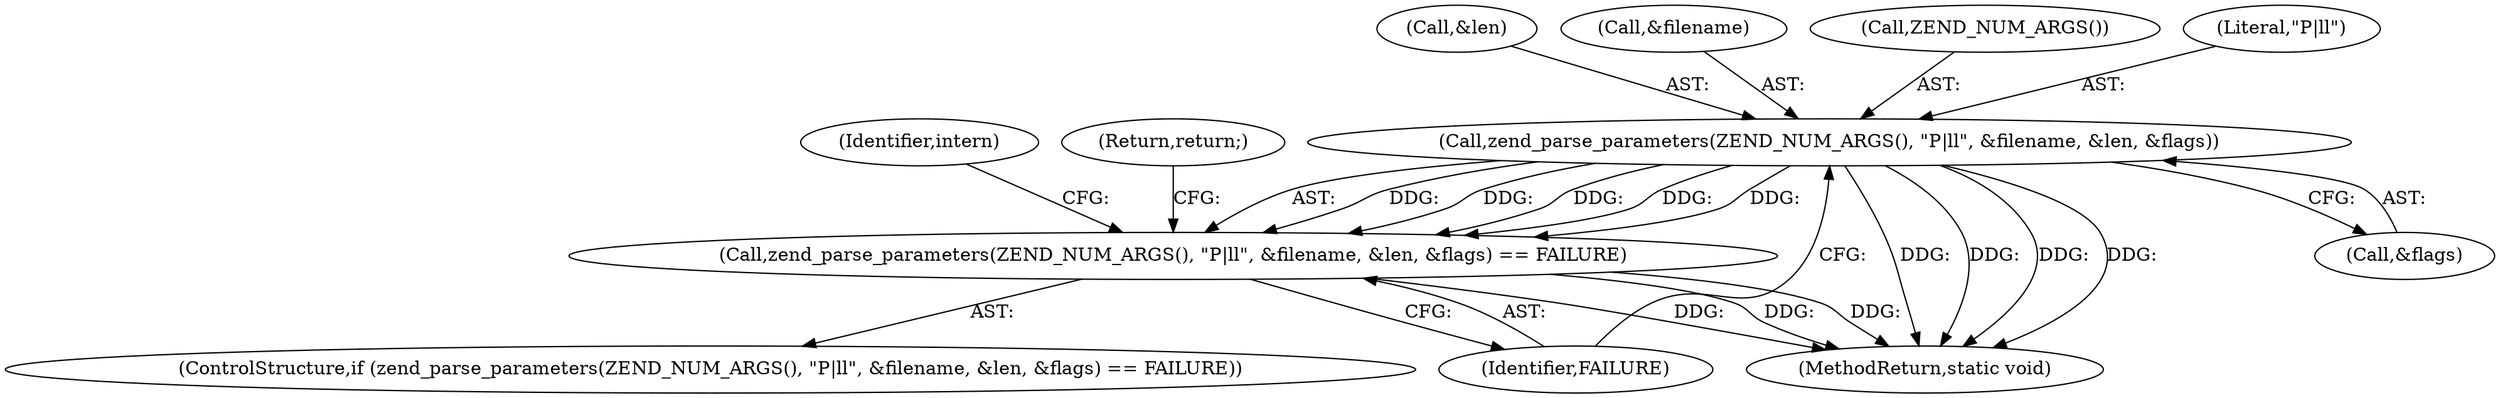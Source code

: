 digraph "0_php-src_3b8d4de300854b3517c7acb239b84f7726c1353c?w=1_0@pointer" {
"1000147" [label="(Call,zend_parse_parameters(ZEND_NUM_ARGS(), \"P|ll\", &filename, &len, &flags))"];
"1000146" [label="(Call,zend_parse_parameters(ZEND_NUM_ARGS(), \"P|ll\", &filename, &len, &flags) == FAILURE)"];
"1000146" [label="(Call,zend_parse_parameters(ZEND_NUM_ARGS(), \"P|ll\", &filename, &len, &flags) == FAILURE)"];
"1000154" [label="(Call,&flags)"];
"1000152" [label="(Call,&len)"];
"1000160" [label="(Identifier,intern)"];
"1000145" [label="(ControlStructure,if (zend_parse_parameters(ZEND_NUM_ARGS(), \"P|ll\", &filename, &len, &flags) == FAILURE))"];
"1000150" [label="(Call,&filename)"];
"1000158" [label="(Return,return;)"];
"1000156" [label="(Identifier,FAILURE)"];
"1000148" [label="(Call,ZEND_NUM_ARGS())"];
"1000149" [label="(Literal,\"P|ll\")"];
"1000147" [label="(Call,zend_parse_parameters(ZEND_NUM_ARGS(), \"P|ll\", &filename, &len, &flags))"];
"1000269" [label="(MethodReturn,static void)"];
"1000147" -> "1000146"  [label="AST: "];
"1000147" -> "1000154"  [label="CFG: "];
"1000148" -> "1000147"  [label="AST: "];
"1000149" -> "1000147"  [label="AST: "];
"1000150" -> "1000147"  [label="AST: "];
"1000152" -> "1000147"  [label="AST: "];
"1000154" -> "1000147"  [label="AST: "];
"1000156" -> "1000147"  [label="CFG: "];
"1000147" -> "1000269"  [label="DDG: "];
"1000147" -> "1000269"  [label="DDG: "];
"1000147" -> "1000269"  [label="DDG: "];
"1000147" -> "1000269"  [label="DDG: "];
"1000147" -> "1000146"  [label="DDG: "];
"1000147" -> "1000146"  [label="DDG: "];
"1000147" -> "1000146"  [label="DDG: "];
"1000147" -> "1000146"  [label="DDG: "];
"1000147" -> "1000146"  [label="DDG: "];
"1000146" -> "1000145"  [label="AST: "];
"1000146" -> "1000156"  [label="CFG: "];
"1000156" -> "1000146"  [label="AST: "];
"1000158" -> "1000146"  [label="CFG: "];
"1000160" -> "1000146"  [label="CFG: "];
"1000146" -> "1000269"  [label="DDG: "];
"1000146" -> "1000269"  [label="DDG: "];
"1000146" -> "1000269"  [label="DDG: "];
}
